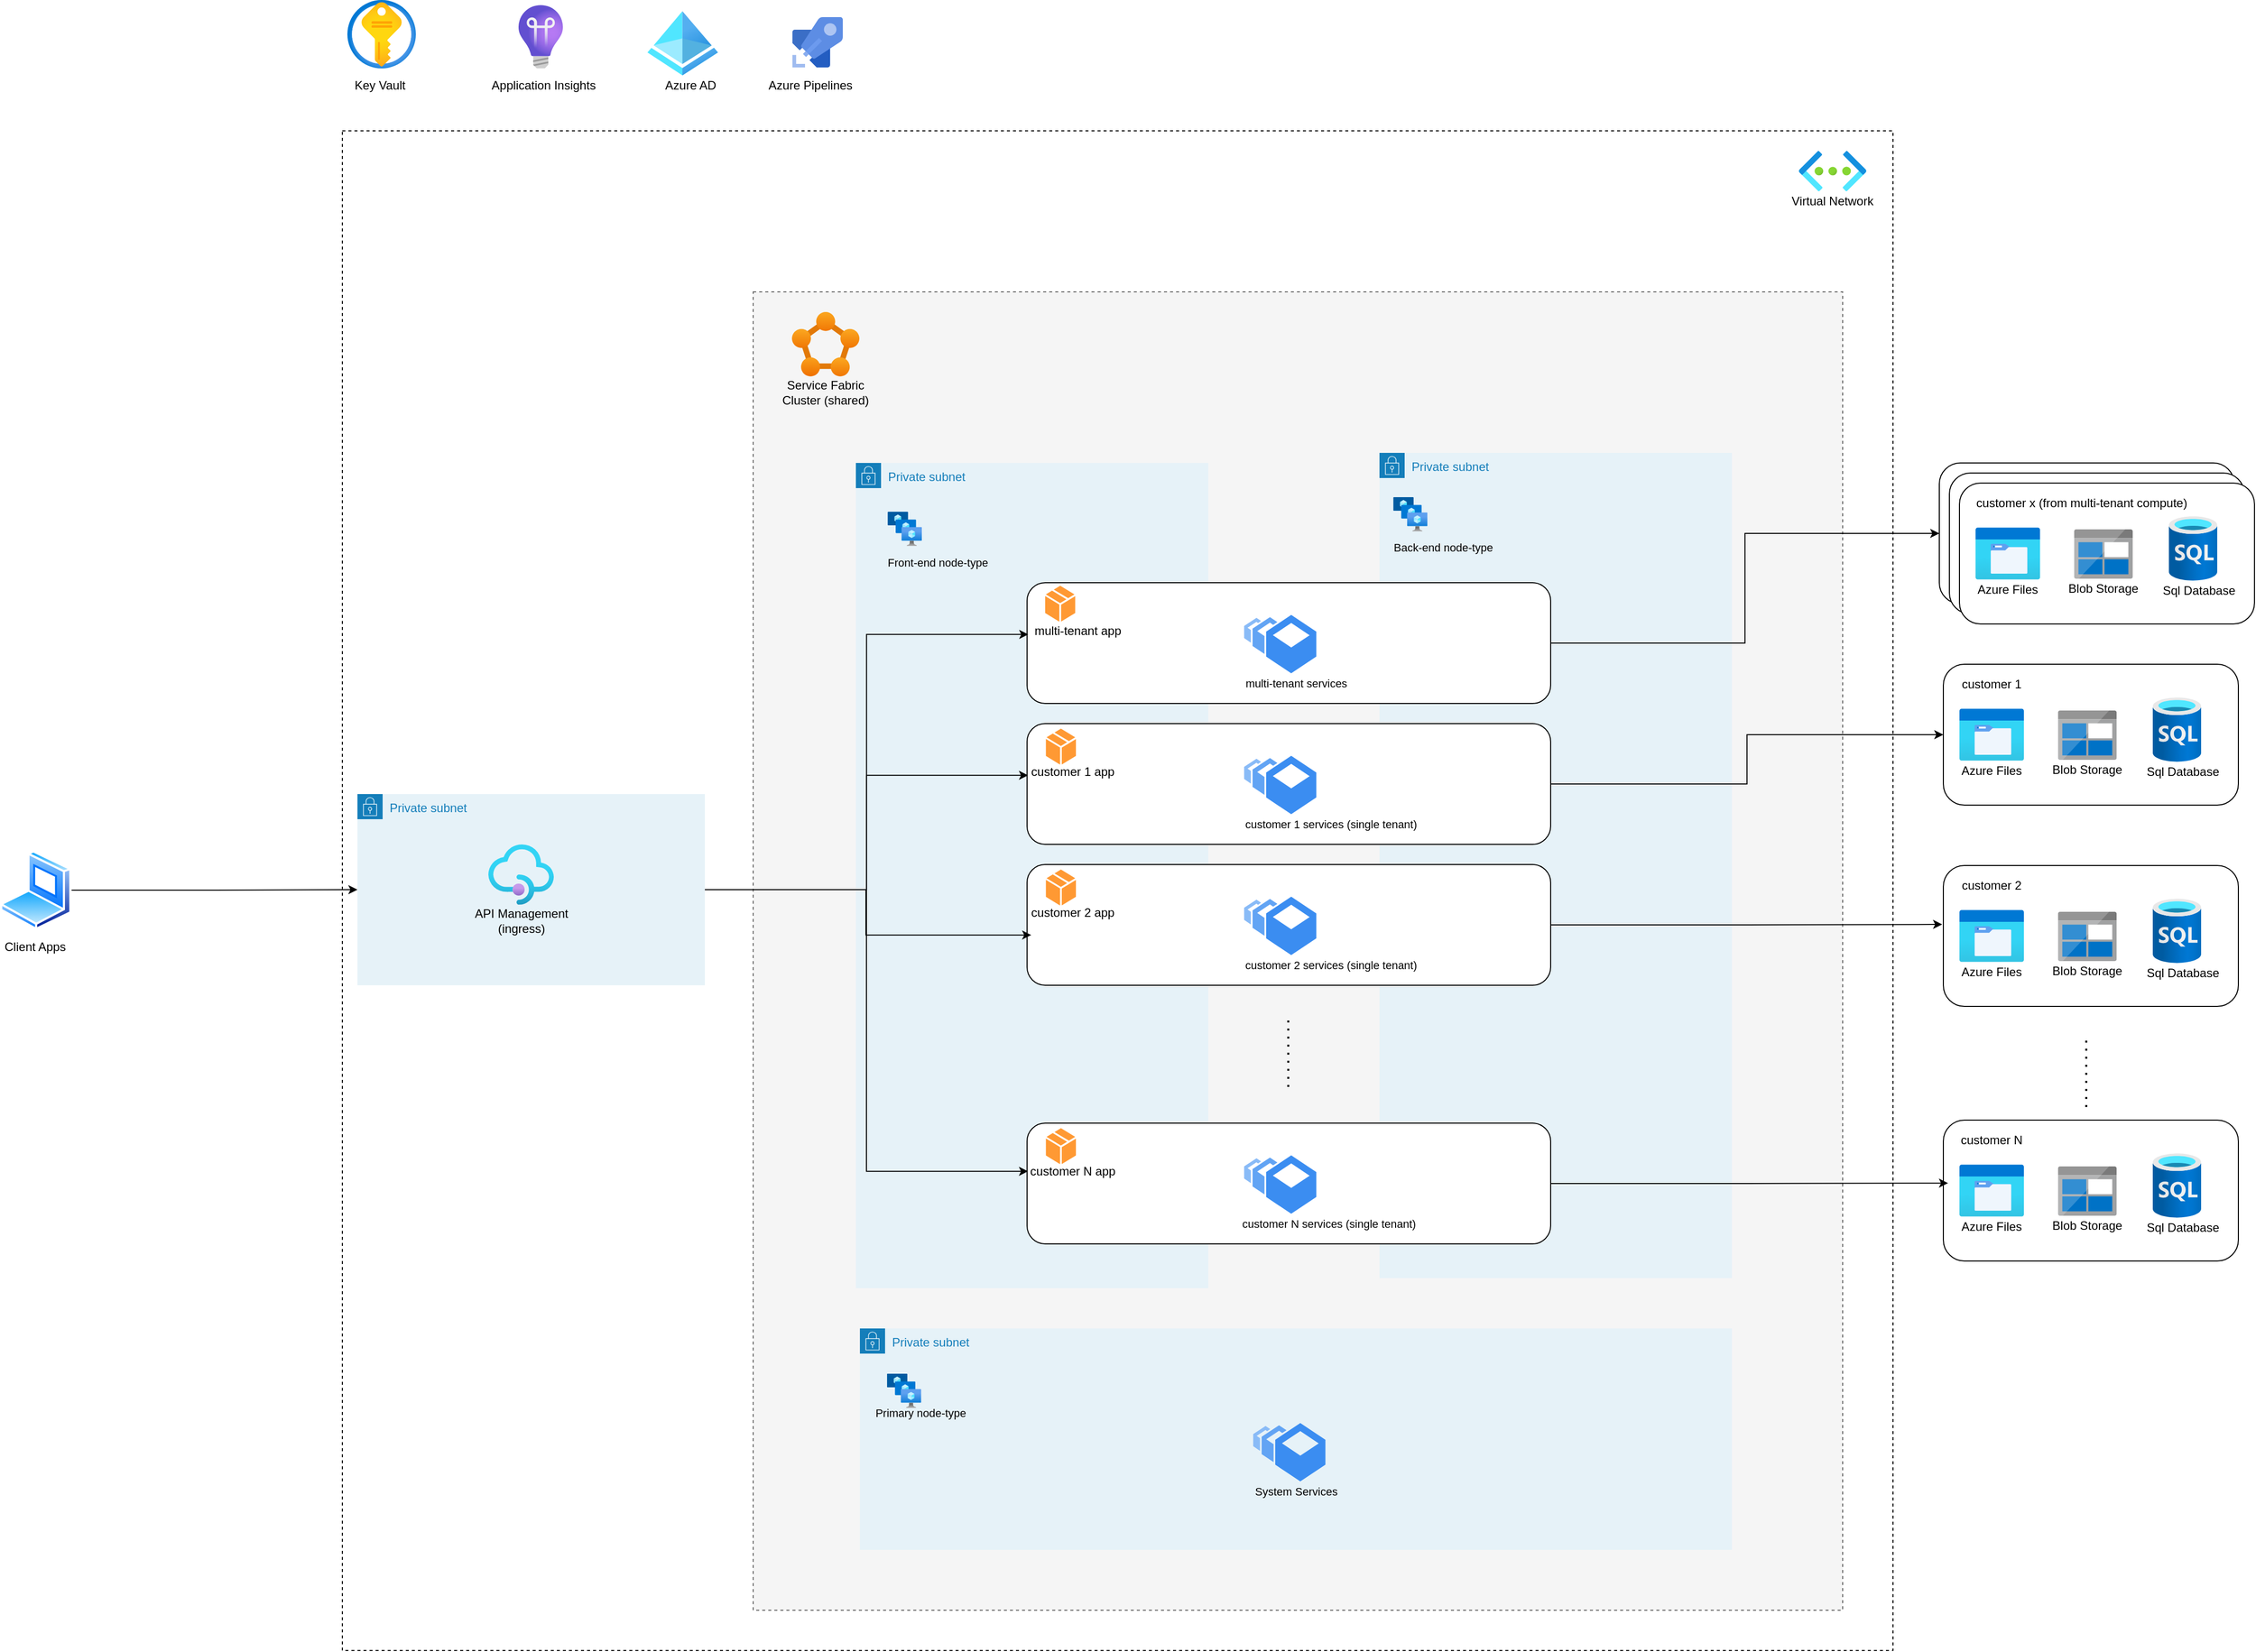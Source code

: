 <mxfile version="14.2.4" type="github">
  <diagram id="4QZvZbZm6D8ZqkDao2iP" name="Page-1">
    <mxGraphModel dx="2426" dy="2391" grid="1" gridSize="10" guides="1" tooltips="1" connect="1" arrows="1" fold="1" page="1" pageScale="1" pageWidth="850" pageHeight="1100" math="0" shadow="0">
      <root>
        <mxCell id="0" />
        <mxCell id="1" parent="0" />
        <mxCell id="j2AovLINqO8kEov4aPcL-131" value="" style="rounded=0;whiteSpace=wrap;html=1;dashed=1;" vertex="1" parent="1">
          <mxGeometry x="410" y="-30" width="1540" height="1510" as="geometry" />
        </mxCell>
        <mxCell id="j2AovLINqO8kEov4aPcL-129" value="" style="rounded=0;whiteSpace=wrap;html=1;fillColor=#f5f5f5;strokeColor=#666666;fontColor=#333333;dashed=1;" vertex="1" parent="1">
          <mxGeometry x="818" y="130" width="1082" height="1310" as="geometry" />
        </mxCell>
        <mxCell id="j2AovLINqO8kEov4aPcL-118" value="Private subnet" style="points=[[0,0],[0.25,0],[0.5,0],[0.75,0],[1,0],[1,0.25],[1,0.5],[1,0.75],[1,1],[0.75,1],[0.5,1],[0.25,1],[0,1],[0,0.75],[0,0.5],[0,0.25]];outlineConnect=0;gradientColor=none;html=1;whiteSpace=wrap;fontSize=12;fontStyle=0;shape=mxgraph.aws4.group;grIcon=mxgraph.aws4.group_security_group;grStroke=0;strokeColor=#147EBA;fillColor=#E6F2F8;verticalAlign=top;align=left;spacingLeft=30;fontColor=#147EBA;dashed=0;" vertex="1" parent="1">
          <mxGeometry x="1440" y="290" width="350" height="820" as="geometry" />
        </mxCell>
        <mxCell id="j2AovLINqO8kEov4aPcL-117" value="Private subnet" style="points=[[0,0],[0.25,0],[0.5,0],[0.75,0],[1,0],[1,0.25],[1,0.5],[1,0.75],[1,1],[0.75,1],[0.5,1],[0.25,1],[0,1],[0,0.75],[0,0.5],[0,0.25]];outlineConnect=0;gradientColor=none;html=1;whiteSpace=wrap;fontSize=12;fontStyle=0;shape=mxgraph.aws4.group;grIcon=mxgraph.aws4.group_security_group;grStroke=0;strokeColor=#147EBA;fillColor=#E6F2F8;verticalAlign=top;align=left;spacingLeft=30;fontColor=#147EBA;dashed=0;" vertex="1" parent="1">
          <mxGeometry x="920" y="300" width="350" height="820" as="geometry" />
        </mxCell>
        <mxCell id="j2AovLINqO8kEov4aPcL-7" value="" style="aspect=fixed;html=1;points=[];align=center;image;fontSize=12;image=img/lib/azure2/security/Key_Vaults.svg;" vertex="1" parent="1">
          <mxGeometry x="415" y="-160" width="68" height="68" as="geometry" />
        </mxCell>
        <mxCell id="j2AovLINqO8kEov4aPcL-9" value="" style="aspect=fixed;html=1;points=[];align=center;image;fontSize=12;image=img/lib/azure2/devops/Application_Insights.svg;" vertex="1" parent="1">
          <mxGeometry x="585" y="-155" width="44" height="63" as="geometry" />
        </mxCell>
        <mxCell id="j2AovLINqO8kEov4aPcL-23" value="" style="group" vertex="1" connectable="0" parent="1">
          <mxGeometry x="2000" y="500" width="293" height="140" as="geometry" />
        </mxCell>
        <mxCell id="j2AovLINqO8kEov4aPcL-21" value="" style="rounded=1;whiteSpace=wrap;html=1;" vertex="1" parent="j2AovLINqO8kEov4aPcL-23">
          <mxGeometry width="293" height="140" as="geometry" />
        </mxCell>
        <mxCell id="j2AovLINqO8kEov4aPcL-14" value="" style="group" vertex="1" connectable="0" parent="j2AovLINqO8kEov4aPcL-23">
          <mxGeometry x="13" y="44" width="70" height="72" as="geometry" />
        </mxCell>
        <mxCell id="j2AovLINqO8kEov4aPcL-10" value="" style="aspect=fixed;html=1;points=[];align=center;image;fontSize=12;image=img/lib/azure2/general/Storage_Azure_Files.svg;" vertex="1" parent="j2AovLINqO8kEov4aPcL-14">
          <mxGeometry x="3" width="64" height="52" as="geometry" />
        </mxCell>
        <mxCell id="j2AovLINqO8kEov4aPcL-12" value="Azure Files" style="text;html=1;strokeColor=none;fillColor=none;align=center;verticalAlign=middle;whiteSpace=wrap;rounded=0;" vertex="1" parent="j2AovLINqO8kEov4aPcL-14">
          <mxGeometry y="52" width="70" height="20" as="geometry" />
        </mxCell>
        <mxCell id="j2AovLINqO8kEov4aPcL-13" style="edgeStyle=orthogonalEdgeStyle;rounded=0;orthogonalLoop=1;jettySize=auto;html=1;exitX=0.5;exitY=1;exitDx=0;exitDy=0;" edge="1" parent="j2AovLINqO8kEov4aPcL-14" source="j2AovLINqO8kEov4aPcL-12" target="j2AovLINqO8kEov4aPcL-12">
          <mxGeometry relative="1" as="geometry" />
        </mxCell>
        <mxCell id="j2AovLINqO8kEov4aPcL-16" value="" style="group" vertex="1" connectable="0" parent="j2AovLINqO8kEov4aPcL-23">
          <mxGeometry x="103.0" y="46" width="80" height="69" as="geometry" />
        </mxCell>
        <mxCell id="j2AovLINqO8kEov4aPcL-11" value="" style="aspect=fixed;html=1;points=[];align=center;image;fontSize=12;image=img/lib/mscae/BlobBlock.svg;" vertex="1" parent="j2AovLINqO8kEov4aPcL-16">
          <mxGeometry x="10.84" width="58.33" height="49" as="geometry" />
        </mxCell>
        <mxCell id="j2AovLINqO8kEov4aPcL-15" value="Blob Storage" style="text;html=1;strokeColor=none;fillColor=none;align=center;verticalAlign=middle;whiteSpace=wrap;rounded=0;" vertex="1" parent="j2AovLINqO8kEov4aPcL-16">
          <mxGeometry y="49" width="80" height="20" as="geometry" />
        </mxCell>
        <mxCell id="j2AovLINqO8kEov4aPcL-20" value="" style="group" vertex="1" connectable="0" parent="j2AovLINqO8kEov4aPcL-23">
          <mxGeometry x="198" y="33" width="80" height="84" as="geometry" />
        </mxCell>
        <mxCell id="j2AovLINqO8kEov4aPcL-8" value="" style="aspect=fixed;html=1;points=[];align=center;image;fontSize=12;image=img/lib/azure2/databases/SQL_Database.svg;" vertex="1" parent="j2AovLINqO8kEov4aPcL-20">
          <mxGeometry x="10" width="48" height="64" as="geometry" />
        </mxCell>
        <mxCell id="j2AovLINqO8kEov4aPcL-17" value="Sql Database" style="text;html=1;strokeColor=none;fillColor=none;align=center;verticalAlign=middle;whiteSpace=wrap;rounded=0;" vertex="1" parent="j2AovLINqO8kEov4aPcL-20">
          <mxGeometry y="64" width="80" height="20" as="geometry" />
        </mxCell>
        <mxCell id="j2AovLINqO8kEov4aPcL-22" value="customer 1" style="text;html=1;strokeColor=none;fillColor=none;align=center;verticalAlign=middle;whiteSpace=wrap;rounded=0;" vertex="1" parent="j2AovLINqO8kEov4aPcL-23">
          <mxGeometry x="13" y="10" width="70" height="20" as="geometry" />
        </mxCell>
        <mxCell id="j2AovLINqO8kEov4aPcL-24" value="" style="group" vertex="1" connectable="0" parent="1">
          <mxGeometry x="2000" y="700" width="293" height="140" as="geometry" />
        </mxCell>
        <mxCell id="j2AovLINqO8kEov4aPcL-25" value="" style="rounded=1;whiteSpace=wrap;html=1;" vertex="1" parent="j2AovLINqO8kEov4aPcL-24">
          <mxGeometry width="293" height="140" as="geometry" />
        </mxCell>
        <mxCell id="j2AovLINqO8kEov4aPcL-26" value="" style="group" vertex="1" connectable="0" parent="j2AovLINqO8kEov4aPcL-24">
          <mxGeometry x="13" y="44" width="70" height="72" as="geometry" />
        </mxCell>
        <mxCell id="j2AovLINqO8kEov4aPcL-27" value="" style="aspect=fixed;html=1;points=[];align=center;image;fontSize=12;image=img/lib/azure2/general/Storage_Azure_Files.svg;" vertex="1" parent="j2AovLINqO8kEov4aPcL-26">
          <mxGeometry x="3" width="64" height="52" as="geometry" />
        </mxCell>
        <mxCell id="j2AovLINqO8kEov4aPcL-28" value="Azure Files" style="text;html=1;strokeColor=none;fillColor=none;align=center;verticalAlign=middle;whiteSpace=wrap;rounded=0;" vertex="1" parent="j2AovLINqO8kEov4aPcL-26">
          <mxGeometry y="52" width="70" height="20" as="geometry" />
        </mxCell>
        <mxCell id="j2AovLINqO8kEov4aPcL-29" style="edgeStyle=orthogonalEdgeStyle;rounded=0;orthogonalLoop=1;jettySize=auto;html=1;exitX=0.5;exitY=1;exitDx=0;exitDy=0;" edge="1" parent="j2AovLINqO8kEov4aPcL-26" source="j2AovLINqO8kEov4aPcL-28" target="j2AovLINqO8kEov4aPcL-28">
          <mxGeometry relative="1" as="geometry" />
        </mxCell>
        <mxCell id="j2AovLINqO8kEov4aPcL-30" value="" style="group" vertex="1" connectable="0" parent="j2AovLINqO8kEov4aPcL-24">
          <mxGeometry x="103.0" y="46" width="80" height="69" as="geometry" />
        </mxCell>
        <mxCell id="j2AovLINqO8kEov4aPcL-31" value="" style="aspect=fixed;html=1;points=[];align=center;image;fontSize=12;image=img/lib/mscae/BlobBlock.svg;" vertex="1" parent="j2AovLINqO8kEov4aPcL-30">
          <mxGeometry x="10.84" width="58.33" height="49" as="geometry" />
        </mxCell>
        <mxCell id="j2AovLINqO8kEov4aPcL-32" value="Blob Storage" style="text;html=1;strokeColor=none;fillColor=none;align=center;verticalAlign=middle;whiteSpace=wrap;rounded=0;" vertex="1" parent="j2AovLINqO8kEov4aPcL-30">
          <mxGeometry y="49" width="80" height="20" as="geometry" />
        </mxCell>
        <mxCell id="j2AovLINqO8kEov4aPcL-33" value="" style="group" vertex="1" connectable="0" parent="j2AovLINqO8kEov4aPcL-24">
          <mxGeometry x="198" y="33" width="80" height="84" as="geometry" />
        </mxCell>
        <mxCell id="j2AovLINqO8kEov4aPcL-34" value="" style="aspect=fixed;html=1;points=[];align=center;image;fontSize=12;image=img/lib/azure2/databases/SQL_Database.svg;" vertex="1" parent="j2AovLINqO8kEov4aPcL-33">
          <mxGeometry x="10" width="48" height="64" as="geometry" />
        </mxCell>
        <mxCell id="j2AovLINqO8kEov4aPcL-35" value="Sql Database" style="text;html=1;strokeColor=none;fillColor=none;align=center;verticalAlign=middle;whiteSpace=wrap;rounded=0;" vertex="1" parent="j2AovLINqO8kEov4aPcL-33">
          <mxGeometry y="64" width="80" height="20" as="geometry" />
        </mxCell>
        <mxCell id="j2AovLINqO8kEov4aPcL-36" value="customer 2" style="text;html=1;strokeColor=none;fillColor=none;align=center;verticalAlign=middle;whiteSpace=wrap;rounded=0;" vertex="1" parent="j2AovLINqO8kEov4aPcL-24">
          <mxGeometry x="13" y="10" width="70" height="20" as="geometry" />
        </mxCell>
        <mxCell id="j2AovLINqO8kEov4aPcL-37" value="" style="group" vertex="1" connectable="0" parent="1">
          <mxGeometry x="2000" y="953" width="293" height="140" as="geometry" />
        </mxCell>
        <mxCell id="j2AovLINqO8kEov4aPcL-38" value="" style="rounded=1;whiteSpace=wrap;html=1;" vertex="1" parent="j2AovLINqO8kEov4aPcL-37">
          <mxGeometry width="293" height="140" as="geometry" />
        </mxCell>
        <mxCell id="j2AovLINqO8kEov4aPcL-39" value="" style="group" vertex="1" connectable="0" parent="j2AovLINqO8kEov4aPcL-37">
          <mxGeometry x="13" y="44" width="70" height="72" as="geometry" />
        </mxCell>
        <mxCell id="j2AovLINqO8kEov4aPcL-40" value="" style="aspect=fixed;html=1;points=[];align=center;image;fontSize=12;image=img/lib/azure2/general/Storage_Azure_Files.svg;" vertex="1" parent="j2AovLINqO8kEov4aPcL-39">
          <mxGeometry x="3" width="64" height="52" as="geometry" />
        </mxCell>
        <mxCell id="j2AovLINqO8kEov4aPcL-41" value="Azure Files" style="text;html=1;strokeColor=none;fillColor=none;align=center;verticalAlign=middle;whiteSpace=wrap;rounded=0;" vertex="1" parent="j2AovLINqO8kEov4aPcL-39">
          <mxGeometry y="52" width="70" height="20" as="geometry" />
        </mxCell>
        <mxCell id="j2AovLINqO8kEov4aPcL-42" style="edgeStyle=orthogonalEdgeStyle;rounded=0;orthogonalLoop=1;jettySize=auto;html=1;exitX=0.5;exitY=1;exitDx=0;exitDy=0;" edge="1" parent="j2AovLINqO8kEov4aPcL-39" source="j2AovLINqO8kEov4aPcL-41" target="j2AovLINqO8kEov4aPcL-41">
          <mxGeometry relative="1" as="geometry" />
        </mxCell>
        <mxCell id="j2AovLINqO8kEov4aPcL-43" value="" style="group" vertex="1" connectable="0" parent="j2AovLINqO8kEov4aPcL-37">
          <mxGeometry x="103.0" y="46" width="80" height="69" as="geometry" />
        </mxCell>
        <mxCell id="j2AovLINqO8kEov4aPcL-44" value="" style="aspect=fixed;html=1;points=[];align=center;image;fontSize=12;image=img/lib/mscae/BlobBlock.svg;" vertex="1" parent="j2AovLINqO8kEov4aPcL-43">
          <mxGeometry x="10.84" width="58.33" height="49" as="geometry" />
        </mxCell>
        <mxCell id="j2AovLINqO8kEov4aPcL-45" value="Blob Storage" style="text;html=1;strokeColor=none;fillColor=none;align=center;verticalAlign=middle;whiteSpace=wrap;rounded=0;" vertex="1" parent="j2AovLINqO8kEov4aPcL-43">
          <mxGeometry y="49" width="80" height="20" as="geometry" />
        </mxCell>
        <mxCell id="j2AovLINqO8kEov4aPcL-46" value="" style="group" vertex="1" connectable="0" parent="j2AovLINqO8kEov4aPcL-37">
          <mxGeometry x="198" y="33" width="80" height="84" as="geometry" />
        </mxCell>
        <mxCell id="j2AovLINqO8kEov4aPcL-47" value="" style="aspect=fixed;html=1;points=[];align=center;image;fontSize=12;image=img/lib/azure2/databases/SQL_Database.svg;" vertex="1" parent="j2AovLINqO8kEov4aPcL-46">
          <mxGeometry x="10" width="48" height="64" as="geometry" />
        </mxCell>
        <mxCell id="j2AovLINqO8kEov4aPcL-48" value="Sql Database" style="text;html=1;strokeColor=none;fillColor=none;align=center;verticalAlign=middle;whiteSpace=wrap;rounded=0;" vertex="1" parent="j2AovLINqO8kEov4aPcL-46">
          <mxGeometry y="64" width="80" height="20" as="geometry" />
        </mxCell>
        <mxCell id="j2AovLINqO8kEov4aPcL-49" value="customer N" style="text;html=1;strokeColor=none;fillColor=none;align=center;verticalAlign=middle;whiteSpace=wrap;rounded=0;" vertex="1" parent="j2AovLINqO8kEov4aPcL-37">
          <mxGeometry x="13" y="10" width="70" height="20" as="geometry" />
        </mxCell>
        <mxCell id="j2AovLINqO8kEov4aPcL-52" value="" style="group" vertex="1" connectable="0" parent="1">
          <mxGeometry x="830" y="150" width="120" height="90" as="geometry" />
        </mxCell>
        <mxCell id="j2AovLINqO8kEov4aPcL-1" value="" style="aspect=fixed;html=1;points=[];align=center;image;fontSize=12;image=img/lib/azure2/compute/Service_Fabric_Clusters.svg;" vertex="1" parent="j2AovLINqO8kEov4aPcL-52">
          <mxGeometry x="26.5" width="67" height="64" as="geometry" />
        </mxCell>
        <mxCell id="j2AovLINqO8kEov4aPcL-51" value="Service Fabric Cluster (shared)" style="text;html=1;strokeColor=none;fillColor=none;align=center;verticalAlign=middle;whiteSpace=wrap;rounded=0;" vertex="1" parent="j2AovLINqO8kEov4aPcL-52">
          <mxGeometry y="70" width="120" height="20" as="geometry" />
        </mxCell>
        <mxCell id="j2AovLINqO8kEov4aPcL-81" value="" style="group;dashed=1;" vertex="1" connectable="0" parent="1">
          <mxGeometry x="1090" y="419" width="520" height="120" as="geometry" />
        </mxCell>
        <mxCell id="j2AovLINqO8kEov4aPcL-72" value="" style="rounded=1;whiteSpace=wrap;html=1;" vertex="1" parent="j2AovLINqO8kEov4aPcL-81">
          <mxGeometry width="520" height="120" as="geometry" />
        </mxCell>
        <mxCell id="j2AovLINqO8kEov4aPcL-77" value="" style="html=1;aspect=fixed;strokeColor=none;shadow=0;align=center;verticalAlign=top;fillColor=#3B8DF1;shape=mxgraph.gcp2.bucket_scale" vertex="1" parent="j2AovLINqO8kEov4aPcL-81">
          <mxGeometry x="215.676" y="32" width="71.6" height="58" as="geometry" />
        </mxCell>
        <mxCell id="j2AovLINqO8kEov4aPcL-78" value="&lt;font style=&quot;font-size: 11px;&quot;&gt;multi-tenant services&lt;/font&gt;" style="text;html=1;strokeColor=none;fillColor=none;align=center;verticalAlign=middle;whiteSpace=wrap;rounded=0;fontSize=11;" vertex="1" parent="j2AovLINqO8kEov4aPcL-81">
          <mxGeometry x="210.476" y="90" width="115.143" height="20" as="geometry" />
        </mxCell>
        <mxCell id="j2AovLINqO8kEov4aPcL-73" value="" style="group" vertex="1" connectable="0" parent="j2AovLINqO8kEov4aPcL-81">
          <mxGeometry y="10" width="100" height="50" as="geometry" />
        </mxCell>
        <mxCell id="j2AovLINqO8kEov4aPcL-71" value="&lt;font style=&quot;font-size: 12px;&quot;&gt;multi-tenant app&lt;/font&gt;" style="text;html=1;strokeColor=none;fillColor=none;align=center;verticalAlign=middle;whiteSpace=wrap;rounded=0;fontSize=12;" vertex="1" parent="j2AovLINqO8kEov4aPcL-73">
          <mxGeometry x="1.24" y="30.71" width="98.76" height="14.29" as="geometry" />
        </mxCell>
        <mxCell id="j2AovLINqO8kEov4aPcL-200" value="" style="verticalLabelPosition=bottom;html=1;verticalAlign=top;align=center;strokeColor=none;shape=mxgraph.azure.cloud_service_package_file;fillColor=#FF9933;" vertex="1" parent="j2AovLINqO8kEov4aPcL-81">
          <mxGeometry x="17.996" y="3" width="29.819" height="35.714" as="geometry" />
        </mxCell>
        <mxCell id="j2AovLINqO8kEov4aPcL-83" value="" style="group;fontSize=11;" vertex="1" connectable="0" parent="1">
          <mxGeometry x="1090" y="559" width="520" height="120" as="geometry" />
        </mxCell>
        <mxCell id="j2AovLINqO8kEov4aPcL-84" value="" style="rounded=1;whiteSpace=wrap;html=1;" vertex="1" parent="j2AovLINqO8kEov4aPcL-83">
          <mxGeometry width="520" height="120" as="geometry" />
        </mxCell>
        <mxCell id="j2AovLINqO8kEov4aPcL-85" value="" style="html=1;aspect=fixed;strokeColor=none;shadow=0;align=center;verticalAlign=top;fillColor=#3B8DF1;shape=mxgraph.gcp2.bucket_scale" vertex="1" parent="j2AovLINqO8kEov4aPcL-83">
          <mxGeometry x="215.676" y="32" width="71.6" height="58" as="geometry" />
        </mxCell>
        <mxCell id="j2AovLINqO8kEov4aPcL-86" value="&lt;font style=&quot;font-size: 11px;&quot;&gt;customer 1 services (single tenant)&lt;/font&gt;" style="text;html=1;strokeColor=none;fillColor=none;align=center;verticalAlign=middle;whiteSpace=wrap;rounded=0;fontSize=11;" vertex="1" parent="j2AovLINqO8kEov4aPcL-83">
          <mxGeometry x="207.48" y="90" width="189.52" height="20" as="geometry" />
        </mxCell>
        <mxCell id="j2AovLINqO8kEov4aPcL-87" value="" style="group" vertex="1" connectable="0" parent="j2AovLINqO8kEov4aPcL-83">
          <mxGeometry y="10" width="90" height="50" as="geometry" />
        </mxCell>
        <mxCell id="j2AovLINqO8kEov4aPcL-88" value="" style="verticalLabelPosition=bottom;html=1;verticalAlign=top;align=center;strokeColor=none;shape=mxgraph.azure.cloud_service_package_file;fillColor=#FF9933;" vertex="1" parent="j2AovLINqO8kEov4aPcL-87">
          <mxGeometry x="18.716" y="-5" width="29.819" height="35.714" as="geometry" />
        </mxCell>
        <mxCell id="j2AovLINqO8kEov4aPcL-89" value="&lt;font style=&quot;font-size: 12px&quot;&gt;customer 1 app&lt;/font&gt;" style="text;html=1;strokeColor=none;fillColor=none;align=center;verticalAlign=middle;whiteSpace=wrap;rounded=0;fontSize=12;" vertex="1" parent="j2AovLINqO8kEov4aPcL-87">
          <mxGeometry x="1" y="30.71" width="89" height="14.29" as="geometry" />
        </mxCell>
        <mxCell id="j2AovLINqO8kEov4aPcL-98" value="" style="group;fontSize=11;" vertex="1" connectable="0" parent="1">
          <mxGeometry x="1090" y="699" width="520" height="120" as="geometry" />
        </mxCell>
        <mxCell id="j2AovLINqO8kEov4aPcL-99" value="" style="rounded=1;whiteSpace=wrap;html=1;" vertex="1" parent="j2AovLINqO8kEov4aPcL-98">
          <mxGeometry width="520" height="120" as="geometry" />
        </mxCell>
        <mxCell id="j2AovLINqO8kEov4aPcL-100" value="" style="html=1;aspect=fixed;strokeColor=none;shadow=0;align=center;verticalAlign=top;fillColor=#3B8DF1;shape=mxgraph.gcp2.bucket_scale" vertex="1" parent="j2AovLINqO8kEov4aPcL-98">
          <mxGeometry x="215.676" y="32" width="71.6" height="58" as="geometry" />
        </mxCell>
        <mxCell id="j2AovLINqO8kEov4aPcL-101" value="&lt;font style=&quot;font-size: 11px;&quot;&gt;customer 2 services (single tenant)&lt;/font&gt;" style="text;html=1;strokeColor=none;fillColor=none;align=center;verticalAlign=middle;whiteSpace=wrap;rounded=0;fontSize=11;" vertex="1" parent="j2AovLINqO8kEov4aPcL-98">
          <mxGeometry x="207.48" y="90" width="189.52" height="20" as="geometry" />
        </mxCell>
        <mxCell id="j2AovLINqO8kEov4aPcL-102" value="" style="group" vertex="1" connectable="0" parent="j2AovLINqO8kEov4aPcL-98">
          <mxGeometry y="10" width="90" height="50" as="geometry" />
        </mxCell>
        <mxCell id="j2AovLINqO8kEov4aPcL-103" value="" style="verticalLabelPosition=bottom;html=1;verticalAlign=top;align=center;strokeColor=none;shape=mxgraph.azure.cloud_service_package_file;fillColor=#FF9933;" vertex="1" parent="j2AovLINqO8kEov4aPcL-102">
          <mxGeometry x="18.716" y="-5" width="29.819" height="35.714" as="geometry" />
        </mxCell>
        <mxCell id="j2AovLINqO8kEov4aPcL-104" value="&lt;font style=&quot;font-size: 12px&quot;&gt;customer 2 app&lt;/font&gt;" style="text;html=1;strokeColor=none;fillColor=none;align=center;verticalAlign=middle;whiteSpace=wrap;rounded=0;fontSize=12;" vertex="1" parent="j2AovLINqO8kEov4aPcL-102">
          <mxGeometry x="1" y="30.71" width="89" height="14.29" as="geometry" />
        </mxCell>
        <mxCell id="j2AovLINqO8kEov4aPcL-105" value="" style="group" vertex="1" connectable="0" parent="1">
          <mxGeometry x="1090" y="956" width="520" height="120" as="geometry" />
        </mxCell>
        <mxCell id="j2AovLINqO8kEov4aPcL-106" value="" style="rounded=1;whiteSpace=wrap;html=1;" vertex="1" parent="j2AovLINqO8kEov4aPcL-105">
          <mxGeometry width="520" height="120" as="geometry" />
        </mxCell>
        <mxCell id="j2AovLINqO8kEov4aPcL-107" value="" style="html=1;aspect=fixed;strokeColor=none;shadow=0;align=center;verticalAlign=top;fillColor=#3B8DF1;shape=mxgraph.gcp2.bucket_scale" vertex="1" parent="j2AovLINqO8kEov4aPcL-105">
          <mxGeometry x="215.676" y="32" width="71.6" height="58" as="geometry" />
        </mxCell>
        <mxCell id="j2AovLINqO8kEov4aPcL-108" value="&lt;font style=&quot;font-size: 11px;&quot;&gt;customer N services (single tenant)&lt;/font&gt;" style="text;html=1;strokeColor=none;fillColor=none;align=center;verticalAlign=middle;whiteSpace=wrap;rounded=0;fontSize=11;" vertex="1" parent="j2AovLINqO8kEov4aPcL-105">
          <mxGeometry x="210.48" y="90" width="179.52" height="20" as="geometry" />
        </mxCell>
        <mxCell id="j2AovLINqO8kEov4aPcL-109" value="" style="group" vertex="1" connectable="0" parent="j2AovLINqO8kEov4aPcL-105">
          <mxGeometry y="10" width="90" height="50" as="geometry" />
        </mxCell>
        <mxCell id="j2AovLINqO8kEov4aPcL-110" value="" style="verticalLabelPosition=bottom;html=1;verticalAlign=top;align=center;strokeColor=none;shape=mxgraph.azure.cloud_service_package_file;fillColor=#FF9933;" vertex="1" parent="j2AovLINqO8kEov4aPcL-109">
          <mxGeometry x="18.716" y="-5" width="29.819" height="35.714" as="geometry" />
        </mxCell>
        <mxCell id="j2AovLINqO8kEov4aPcL-111" value="&lt;font style=&quot;font-size: 12px&quot;&gt;customer N app&lt;/font&gt;" style="text;html=1;strokeColor=none;fillColor=none;align=center;verticalAlign=middle;whiteSpace=wrap;rounded=0;fontSize=12;" vertex="1" parent="j2AovLINqO8kEov4aPcL-109">
          <mxGeometry x="1" y="30.71" width="89" height="14.29" as="geometry" />
        </mxCell>
        <mxCell id="j2AovLINqO8kEov4aPcL-119" value="" style="aspect=fixed;html=1;points=[];align=center;image;fontSize=12;image=img/lib/azure2/compute/VM_Scale_Sets.svg;" vertex="1" parent="1">
          <mxGeometry x="951.566" y="348.497" width="34" height="34" as="geometry" />
        </mxCell>
        <mxCell id="j2AovLINqO8kEov4aPcL-120" value="&lt;font style=&quot;font-size: 11px;&quot;&gt;Front-end node-type&lt;/font&gt;" style="text;html=1;strokeColor=none;fillColor=none;align=center;verticalAlign=middle;whiteSpace=wrap;rounded=0;fontSize=11;" vertex="1" parent="1">
          <mxGeometry x="937.885" y="385.783" width="127.233" height="25.714" as="geometry" />
        </mxCell>
        <mxCell id="j2AovLINqO8kEov4aPcL-121" value="" style="aspect=fixed;html=1;points=[];align=center;image;fontSize=12;image=img/lib/azure2/compute/VM_Scale_Sets.svg;" vertex="1" parent="1">
          <mxGeometry x="1453.676" y="333.997" width="34" height="34" as="geometry" />
        </mxCell>
        <mxCell id="j2AovLINqO8kEov4aPcL-122" value="&lt;font style=&quot;font-size: 11px;&quot;&gt;Back-end node-type&lt;/font&gt;" style="text;html=1;strokeColor=none;fillColor=none;align=center;verticalAlign=middle;whiteSpace=wrap;rounded=0;fontSize=11;" vertex="1" parent="1">
          <mxGeometry x="1439.995" y="371.283" width="127.233" height="25.714" as="geometry" />
        </mxCell>
        <mxCell id="j2AovLINqO8kEov4aPcL-125" value="" style="group" vertex="1" connectable="0" parent="1">
          <mxGeometry x="425" y="629" width="345" height="190" as="geometry" />
        </mxCell>
        <mxCell id="j2AovLINqO8kEov4aPcL-123" value="Private subnet" style="points=[[0,0],[0.25,0],[0.5,0],[0.75,0],[1,0],[1,0.25],[1,0.5],[1,0.75],[1,1],[0.75,1],[0.5,1],[0.25,1],[0,1],[0,0.75],[0,0.5],[0,0.25]];outlineConnect=0;gradientColor=none;html=1;whiteSpace=wrap;fontSize=12;fontStyle=0;shape=mxgraph.aws4.group;grIcon=mxgraph.aws4.group_security_group;grStroke=0;strokeColor=#147EBA;fillColor=#E6F2F8;verticalAlign=top;align=left;spacingLeft=30;fontColor=#147EBA;dashed=0;" vertex="1" parent="j2AovLINqO8kEov4aPcL-125">
          <mxGeometry width="345" height="190" as="geometry" />
        </mxCell>
        <mxCell id="j2AovLINqO8kEov4aPcL-5" value="" style="aspect=fixed;html=1;points=[];align=center;image;fontSize=12;image=img/lib/azure2/integration/API_Management_Services.svg;" vertex="1" parent="j2AovLINqO8kEov4aPcL-125">
          <mxGeometry x="130" y="50" width="65" height="60" as="geometry" />
        </mxCell>
        <mxCell id="j2AovLINqO8kEov4aPcL-124" value="API Management (ingress)" style="text;html=1;strokeColor=none;fillColor=none;align=center;verticalAlign=middle;whiteSpace=wrap;rounded=0;" vertex="1" parent="j2AovLINqO8kEov4aPcL-125">
          <mxGeometry x="112.5" y="116" width="100" height="20" as="geometry" />
        </mxCell>
        <mxCell id="j2AovLINqO8kEov4aPcL-126" value="Private subnet" style="points=[[0,0],[0.25,0],[0.5,0],[0.75,0],[1,0],[1,0.25],[1,0.5],[1,0.75],[1,1],[0.75,1],[0.5,1],[0.25,1],[0,1],[0,0.75],[0,0.5],[0,0.25]];outlineConnect=0;gradientColor=none;html=1;whiteSpace=wrap;fontSize=12;fontStyle=0;shape=mxgraph.aws4.group;grIcon=mxgraph.aws4.group_security_group;grStroke=0;strokeColor=#147EBA;fillColor=#E6F2F8;verticalAlign=top;align=left;spacingLeft=30;fontColor=#147EBA;dashed=0;" vertex="1" parent="1">
          <mxGeometry x="924" y="1160" width="866" height="220" as="geometry" />
        </mxCell>
        <mxCell id="j2AovLINqO8kEov4aPcL-67" value="" style="html=1;aspect=fixed;strokeColor=none;shadow=0;align=center;verticalAlign=top;fillColor=#3B8DF1;shape=mxgraph.gcp2.bucket_scale" vertex="1" parent="1">
          <mxGeometry x="1314.7" y="1254" width="71.6" height="58" as="geometry" />
        </mxCell>
        <mxCell id="j2AovLINqO8kEov4aPcL-69" value="&lt;font style=&quot;font-size: 11px;&quot;&gt;System Services&lt;/font&gt;" style="text;html=1;strokeColor=none;fillColor=none;align=center;verticalAlign=middle;whiteSpace=wrap;rounded=0;fontSize=11;" vertex="1" parent="1">
          <mxGeometry x="1310.5" y="1312" width="93" height="20" as="geometry" />
        </mxCell>
        <mxCell id="j2AovLINqO8kEov4aPcL-61" value="" style="aspect=fixed;html=1;points=[];align=center;image;fontSize=12;image=img/lib/azure2/compute/VM_Scale_Sets.svg;" vertex="1" parent="1">
          <mxGeometry x="950.89" y="1205" width="34" height="34" as="geometry" />
        </mxCell>
        <mxCell id="j2AovLINqO8kEov4aPcL-62" value="&lt;font style=&quot;font-size: 11px;&quot;&gt;Primary node-type&lt;/font&gt;" style="text;html=1;strokeColor=none;fillColor=none;align=center;verticalAlign=middle;whiteSpace=wrap;rounded=0;fontSize=11;" vertex="1" parent="1">
          <mxGeometry x="937.89" y="1234" width="93" height="20" as="geometry" />
        </mxCell>
        <mxCell id="j2AovLINqO8kEov4aPcL-127" value="" style="endArrow=none;dashed=1;html=1;dashPattern=1 3;strokeWidth=2;" edge="1" parent="1">
          <mxGeometry width="50" height="50" relative="1" as="geometry">
            <mxPoint x="1349.41" y="920" as="sourcePoint" />
            <mxPoint x="1349.41" y="850" as="targetPoint" />
          </mxGeometry>
        </mxCell>
        <mxCell id="j2AovLINqO8kEov4aPcL-134" style="edgeStyle=orthogonalEdgeStyle;rounded=0;orthogonalLoop=1;jettySize=auto;html=1;entryX=0;entryY=0.75;entryDx=0;entryDy=0;" edge="1" parent="1" source="j2AovLINqO8kEov4aPcL-123" target="j2AovLINqO8kEov4aPcL-71">
          <mxGeometry relative="1" as="geometry" />
        </mxCell>
        <mxCell id="j2AovLINqO8kEov4aPcL-135" style="edgeStyle=orthogonalEdgeStyle;rounded=0;orthogonalLoop=1;jettySize=auto;html=1;entryX=0;entryY=0.75;entryDx=0;entryDy=0;" edge="1" parent="1" source="j2AovLINqO8kEov4aPcL-123" target="j2AovLINqO8kEov4aPcL-89">
          <mxGeometry relative="1" as="geometry" />
        </mxCell>
        <mxCell id="j2AovLINqO8kEov4aPcL-137" style="edgeStyle=orthogonalEdgeStyle;rounded=0;orthogonalLoop=1;jettySize=auto;html=1;entryX=0;entryY=0.5;entryDx=0;entryDy=0;" edge="1" parent="1" source="j2AovLINqO8kEov4aPcL-123" target="j2AovLINqO8kEov4aPcL-111">
          <mxGeometry relative="1" as="geometry" />
        </mxCell>
        <mxCell id="j2AovLINqO8kEov4aPcL-139" style="edgeStyle=orthogonalEdgeStyle;rounded=0;orthogonalLoop=1;jettySize=auto;html=1;entryX=0;entryY=0.5;entryDx=0;entryDy=0;" edge="1" parent="1" source="j2AovLINqO8kEov4aPcL-84" target="j2AovLINqO8kEov4aPcL-21">
          <mxGeometry relative="1" as="geometry" />
        </mxCell>
        <mxCell id="j2AovLINqO8kEov4aPcL-140" style="edgeStyle=orthogonalEdgeStyle;rounded=0;orthogonalLoop=1;jettySize=auto;html=1;entryX=-0.004;entryY=0.418;entryDx=0;entryDy=0;entryPerimeter=0;" edge="1" parent="1" source="j2AovLINqO8kEov4aPcL-99" target="j2AovLINqO8kEov4aPcL-25">
          <mxGeometry relative="1" as="geometry" />
        </mxCell>
        <mxCell id="j2AovLINqO8kEov4aPcL-141" style="edgeStyle=orthogonalEdgeStyle;rounded=0;orthogonalLoop=1;jettySize=auto;html=1;entryX=0.016;entryY=0.447;entryDx=0;entryDy=0;entryPerimeter=0;" edge="1" parent="1" source="j2AovLINqO8kEov4aPcL-106" target="j2AovLINqO8kEov4aPcL-38">
          <mxGeometry relative="1" as="geometry" />
        </mxCell>
        <mxCell id="j2AovLINqO8kEov4aPcL-142" value="" style="group" vertex="1" connectable="0" parent="1">
          <mxGeometry x="1996" y="300" width="293" height="140" as="geometry" />
        </mxCell>
        <mxCell id="j2AovLINqO8kEov4aPcL-143" value="" style="rounded=1;whiteSpace=wrap;html=1;" vertex="1" parent="j2AovLINqO8kEov4aPcL-142">
          <mxGeometry width="293" height="140" as="geometry" />
        </mxCell>
        <mxCell id="j2AovLINqO8kEov4aPcL-144" value="" style="group" vertex="1" connectable="0" parent="j2AovLINqO8kEov4aPcL-142">
          <mxGeometry x="13" y="44" width="70" height="72" as="geometry" />
        </mxCell>
        <mxCell id="j2AovLINqO8kEov4aPcL-145" value="" style="aspect=fixed;html=1;points=[];align=center;image;fontSize=12;image=img/lib/azure2/general/Storage_Azure_Files.svg;" vertex="1" parent="j2AovLINqO8kEov4aPcL-144">
          <mxGeometry x="3" width="64" height="52" as="geometry" />
        </mxCell>
        <mxCell id="j2AovLINqO8kEov4aPcL-146" value="Azure Files" style="text;html=1;strokeColor=none;fillColor=none;align=center;verticalAlign=middle;whiteSpace=wrap;rounded=0;" vertex="1" parent="j2AovLINqO8kEov4aPcL-144">
          <mxGeometry y="52" width="70" height="20" as="geometry" />
        </mxCell>
        <mxCell id="j2AovLINqO8kEov4aPcL-147" style="edgeStyle=orthogonalEdgeStyle;rounded=0;orthogonalLoop=1;jettySize=auto;html=1;exitX=0.5;exitY=1;exitDx=0;exitDy=0;" edge="1" parent="j2AovLINqO8kEov4aPcL-144" source="j2AovLINqO8kEov4aPcL-146" target="j2AovLINqO8kEov4aPcL-146">
          <mxGeometry relative="1" as="geometry" />
        </mxCell>
        <mxCell id="j2AovLINqO8kEov4aPcL-148" value="" style="group" vertex="1" connectable="0" parent="j2AovLINqO8kEov4aPcL-142">
          <mxGeometry x="103.0" y="46" width="80" height="69" as="geometry" />
        </mxCell>
        <mxCell id="j2AovLINqO8kEov4aPcL-149" value="" style="aspect=fixed;html=1;points=[];align=center;image;fontSize=12;image=img/lib/mscae/BlobBlock.svg;" vertex="1" parent="j2AovLINqO8kEov4aPcL-148">
          <mxGeometry x="10.84" width="58.33" height="49" as="geometry" />
        </mxCell>
        <mxCell id="j2AovLINqO8kEov4aPcL-150" value="Blob Storage" style="text;html=1;strokeColor=none;fillColor=none;align=center;verticalAlign=middle;whiteSpace=wrap;rounded=0;" vertex="1" parent="j2AovLINqO8kEov4aPcL-148">
          <mxGeometry y="49" width="80" height="20" as="geometry" />
        </mxCell>
        <mxCell id="j2AovLINqO8kEov4aPcL-151" value="" style="group" vertex="1" connectable="0" parent="j2AovLINqO8kEov4aPcL-142">
          <mxGeometry x="198" y="33" width="80" height="84" as="geometry" />
        </mxCell>
        <mxCell id="j2AovLINqO8kEov4aPcL-152" value="" style="aspect=fixed;html=1;points=[];align=center;image;fontSize=12;image=img/lib/azure2/databases/SQL_Database.svg;" vertex="1" parent="j2AovLINqO8kEov4aPcL-151">
          <mxGeometry x="10" width="48" height="64" as="geometry" />
        </mxCell>
        <mxCell id="j2AovLINqO8kEov4aPcL-153" value="Sql Database" style="text;html=1;strokeColor=none;fillColor=none;align=center;verticalAlign=middle;whiteSpace=wrap;rounded=0;" vertex="1" parent="j2AovLINqO8kEov4aPcL-151">
          <mxGeometry y="64" width="80" height="20" as="geometry" />
        </mxCell>
        <mxCell id="j2AovLINqO8kEov4aPcL-154" value="customer x (from multi-tenant compute)" style="text;html=1;strokeColor=none;fillColor=none;align=center;verticalAlign=middle;whiteSpace=wrap;rounded=0;" vertex="1" parent="j2AovLINqO8kEov4aPcL-142">
          <mxGeometry x="13" y="10" width="217" height="20" as="geometry" />
        </mxCell>
        <mxCell id="j2AovLINqO8kEov4aPcL-155" style="edgeStyle=orthogonalEdgeStyle;rounded=0;orthogonalLoop=1;jettySize=auto;html=1;entryX=0;entryY=0.5;entryDx=0;entryDy=0;" edge="1" parent="1" source="j2AovLINqO8kEov4aPcL-72" target="j2AovLINqO8kEov4aPcL-143">
          <mxGeometry relative="1" as="geometry" />
        </mxCell>
        <mxCell id="j2AovLINqO8kEov4aPcL-156" value="Key Vault" style="text;html=1;strokeColor=none;fillColor=none;align=center;verticalAlign=middle;whiteSpace=wrap;rounded=0;dashed=1;" vertex="1" parent="1">
          <mxGeometry x="410" y="-85" width="75" height="20" as="geometry" />
        </mxCell>
        <mxCell id="j2AovLINqO8kEov4aPcL-157" value="Application Insights" style="text;html=1;strokeColor=none;fillColor=none;align=center;verticalAlign=middle;whiteSpace=wrap;rounded=0;dashed=1;" vertex="1" parent="1">
          <mxGeometry x="555" y="-85" width="110" height="20" as="geometry" />
        </mxCell>
        <mxCell id="j2AovLINqO8kEov4aPcL-158" value="" style="aspect=fixed;html=1;points=[];align=center;image;fontSize=12;image=img/lib/azure2/identity/Azure_Active_Directory.svg;dashed=1;fillColor=#FF9933;" vertex="1" parent="1">
          <mxGeometry x="713" y="-149" width="70" height="64" as="geometry" />
        </mxCell>
        <mxCell id="j2AovLINqO8kEov4aPcL-159" value="Azure AD" style="text;html=1;strokeColor=none;fillColor=none;align=center;verticalAlign=middle;whiteSpace=wrap;rounded=0;dashed=1;" vertex="1" parent="1">
          <mxGeometry x="701" y="-85" width="110" height="20" as="geometry" />
        </mxCell>
        <mxCell id="j2AovLINqO8kEov4aPcL-160" style="edgeStyle=orthogonalEdgeStyle;rounded=0;orthogonalLoop=1;jettySize=auto;html=1;entryX=0.008;entryY=0.584;entryDx=0;entryDy=0;entryPerimeter=0;" edge="1" parent="1" source="j2AovLINqO8kEov4aPcL-123" target="j2AovLINqO8kEov4aPcL-99">
          <mxGeometry relative="1" as="geometry" />
        </mxCell>
        <mxCell id="j2AovLINqO8kEov4aPcL-162" style="edgeStyle=orthogonalEdgeStyle;rounded=0;orthogonalLoop=1;jettySize=auto;html=1;fontSize=12;" edge="1" parent="1" source="j2AovLINqO8kEov4aPcL-161" target="j2AovLINqO8kEov4aPcL-123">
          <mxGeometry relative="1" as="geometry" />
        </mxCell>
        <mxCell id="j2AovLINqO8kEov4aPcL-161" value="" style="aspect=fixed;perimeter=ellipsePerimeter;html=1;align=center;shadow=0;dashed=0;spacingTop=3;image;image=img/lib/active_directory/laptop_client.svg;fillColor=#FF9933;fontSize=12;" vertex="1" parent="1">
          <mxGeometry x="70" y="685" width="71.1" height="79" as="geometry" />
        </mxCell>
        <mxCell id="j2AovLINqO8kEov4aPcL-163" value="Client Apps" style="text;html=1;strokeColor=none;fillColor=none;align=center;verticalAlign=middle;whiteSpace=wrap;rounded=0;dashed=1;fontSize=12;" vertex="1" parent="1">
          <mxGeometry x="70" y="771" width="70" height="20" as="geometry" />
        </mxCell>
        <mxCell id="j2AovLINqO8kEov4aPcL-164" value="" style="aspect=fixed;html=1;points=[];align=center;image;fontSize=12;image=img/lib/mscae/Azure_Pipelines.svg;dashed=1;fillColor=#FF9933;" vertex="1" parent="1">
          <mxGeometry x="857" y="-143" width="50" height="50" as="geometry" />
        </mxCell>
        <mxCell id="j2AovLINqO8kEov4aPcL-165" value="Azure Pipelines" style="text;html=1;strokeColor=none;fillColor=none;align=center;verticalAlign=middle;whiteSpace=wrap;rounded=0;dashed=1;" vertex="1" parent="1">
          <mxGeometry x="820" y="-85" width="110" height="20" as="geometry" />
        </mxCell>
        <mxCell id="j2AovLINqO8kEov4aPcL-167" value="" style="group" vertex="1" connectable="0" parent="1">
          <mxGeometry x="1840" y="-10" width="100" height="60" as="geometry" />
        </mxCell>
        <mxCell id="j2AovLINqO8kEov4aPcL-132" value="" style="aspect=fixed;html=1;points=[];align=center;image;fontSize=12;image=img/lib/azure2/networking/Virtual_Networks.svg;dashed=1;fillColor=#FF9933;" vertex="1" parent="j2AovLINqO8kEov4aPcL-167">
          <mxGeometry x="16.5" width="67" height="40" as="geometry" />
        </mxCell>
        <mxCell id="j2AovLINqO8kEov4aPcL-133" value="Virtual Network" style="text;html=1;strokeColor=none;fillColor=none;align=center;verticalAlign=middle;whiteSpace=wrap;rounded=0;dashed=1;" vertex="1" parent="j2AovLINqO8kEov4aPcL-167">
          <mxGeometry y="40" width="100" height="20" as="geometry" />
        </mxCell>
        <mxCell id="j2AovLINqO8kEov4aPcL-170" value="" style="endArrow=none;dashed=1;html=1;dashPattern=1 3;strokeWidth=2;fontSize=11;" edge="1" parent="1">
          <mxGeometry width="50" height="50" relative="1" as="geometry">
            <mxPoint x="2141.91" y="940" as="sourcePoint" />
            <mxPoint x="2141.91" y="870" as="targetPoint" />
          </mxGeometry>
        </mxCell>
        <mxCell id="j2AovLINqO8kEov4aPcL-171" value="" style="group" vertex="1" connectable="0" parent="1">
          <mxGeometry x="2006" y="310" width="293" height="140" as="geometry" />
        </mxCell>
        <mxCell id="j2AovLINqO8kEov4aPcL-172" value="" style="rounded=1;whiteSpace=wrap;html=1;" vertex="1" parent="j2AovLINqO8kEov4aPcL-171">
          <mxGeometry width="293" height="140" as="geometry" />
        </mxCell>
        <mxCell id="j2AovLINqO8kEov4aPcL-173" value="" style="group" vertex="1" connectable="0" parent="j2AovLINqO8kEov4aPcL-171">
          <mxGeometry x="13" y="44" width="70" height="72" as="geometry" />
        </mxCell>
        <mxCell id="j2AovLINqO8kEov4aPcL-174" value="" style="aspect=fixed;html=1;points=[];align=center;image;fontSize=12;image=img/lib/azure2/general/Storage_Azure_Files.svg;" vertex="1" parent="j2AovLINqO8kEov4aPcL-173">
          <mxGeometry x="3" width="64" height="52" as="geometry" />
        </mxCell>
        <mxCell id="j2AovLINqO8kEov4aPcL-175" value="Azure Files" style="text;html=1;strokeColor=none;fillColor=none;align=center;verticalAlign=middle;whiteSpace=wrap;rounded=0;" vertex="1" parent="j2AovLINqO8kEov4aPcL-173">
          <mxGeometry y="52" width="70" height="20" as="geometry" />
        </mxCell>
        <mxCell id="j2AovLINqO8kEov4aPcL-176" style="edgeStyle=orthogonalEdgeStyle;rounded=0;orthogonalLoop=1;jettySize=auto;html=1;exitX=0.5;exitY=1;exitDx=0;exitDy=0;" edge="1" parent="j2AovLINqO8kEov4aPcL-173" source="j2AovLINqO8kEov4aPcL-175" target="j2AovLINqO8kEov4aPcL-175">
          <mxGeometry relative="1" as="geometry" />
        </mxCell>
        <mxCell id="j2AovLINqO8kEov4aPcL-177" value="" style="group" vertex="1" connectable="0" parent="j2AovLINqO8kEov4aPcL-171">
          <mxGeometry x="103.0" y="46" width="80" height="69" as="geometry" />
        </mxCell>
        <mxCell id="j2AovLINqO8kEov4aPcL-178" value="" style="aspect=fixed;html=1;points=[];align=center;image;fontSize=12;image=img/lib/mscae/BlobBlock.svg;" vertex="1" parent="j2AovLINqO8kEov4aPcL-177">
          <mxGeometry x="10.84" width="58.33" height="49" as="geometry" />
        </mxCell>
        <mxCell id="j2AovLINqO8kEov4aPcL-179" value="Blob Storage" style="text;html=1;strokeColor=none;fillColor=none;align=center;verticalAlign=middle;whiteSpace=wrap;rounded=0;" vertex="1" parent="j2AovLINqO8kEov4aPcL-177">
          <mxGeometry y="49" width="80" height="20" as="geometry" />
        </mxCell>
        <mxCell id="j2AovLINqO8kEov4aPcL-180" value="" style="group" vertex="1" connectable="0" parent="j2AovLINqO8kEov4aPcL-171">
          <mxGeometry x="198" y="33" width="80" height="84" as="geometry" />
        </mxCell>
        <mxCell id="j2AovLINqO8kEov4aPcL-181" value="" style="aspect=fixed;html=1;points=[];align=center;image;fontSize=12;image=img/lib/azure2/databases/SQL_Database.svg;" vertex="1" parent="j2AovLINqO8kEov4aPcL-180">
          <mxGeometry x="10" width="48" height="64" as="geometry" />
        </mxCell>
        <mxCell id="j2AovLINqO8kEov4aPcL-182" value="Sql Database" style="text;html=1;strokeColor=none;fillColor=none;align=center;verticalAlign=middle;whiteSpace=wrap;rounded=0;" vertex="1" parent="j2AovLINqO8kEov4aPcL-180">
          <mxGeometry y="64" width="80" height="20" as="geometry" />
        </mxCell>
        <mxCell id="j2AovLINqO8kEov4aPcL-183" value="customer x (from multi-tenant compute)" style="text;html=1;strokeColor=none;fillColor=none;align=center;verticalAlign=middle;whiteSpace=wrap;rounded=0;" vertex="1" parent="j2AovLINqO8kEov4aPcL-171">
          <mxGeometry x="13" y="10" width="217" height="20" as="geometry" />
        </mxCell>
        <mxCell id="j2AovLINqO8kEov4aPcL-184" value="" style="group" vertex="1" connectable="0" parent="1">
          <mxGeometry x="2016" y="320" width="293" height="140" as="geometry" />
        </mxCell>
        <mxCell id="j2AovLINqO8kEov4aPcL-185" value="" style="rounded=1;whiteSpace=wrap;html=1;" vertex="1" parent="j2AovLINqO8kEov4aPcL-184">
          <mxGeometry width="293" height="140" as="geometry" />
        </mxCell>
        <mxCell id="j2AovLINqO8kEov4aPcL-186" value="" style="group" vertex="1" connectable="0" parent="j2AovLINqO8kEov4aPcL-184">
          <mxGeometry x="13" y="44" width="70" height="72" as="geometry" />
        </mxCell>
        <mxCell id="j2AovLINqO8kEov4aPcL-187" value="" style="aspect=fixed;html=1;points=[];align=center;image;fontSize=12;image=img/lib/azure2/general/Storage_Azure_Files.svg;" vertex="1" parent="j2AovLINqO8kEov4aPcL-186">
          <mxGeometry x="3" width="64" height="52" as="geometry" />
        </mxCell>
        <mxCell id="j2AovLINqO8kEov4aPcL-188" value="Azure Files" style="text;html=1;strokeColor=none;fillColor=none;align=center;verticalAlign=middle;whiteSpace=wrap;rounded=0;" vertex="1" parent="j2AovLINqO8kEov4aPcL-186">
          <mxGeometry y="52" width="70" height="20" as="geometry" />
        </mxCell>
        <mxCell id="j2AovLINqO8kEov4aPcL-189" style="edgeStyle=orthogonalEdgeStyle;rounded=0;orthogonalLoop=1;jettySize=auto;html=1;exitX=0.5;exitY=1;exitDx=0;exitDy=0;" edge="1" parent="j2AovLINqO8kEov4aPcL-186" source="j2AovLINqO8kEov4aPcL-188" target="j2AovLINqO8kEov4aPcL-188">
          <mxGeometry relative="1" as="geometry" />
        </mxCell>
        <mxCell id="j2AovLINqO8kEov4aPcL-190" value="" style="group" vertex="1" connectable="0" parent="j2AovLINqO8kEov4aPcL-184">
          <mxGeometry x="103.0" y="46" width="80" height="69" as="geometry" />
        </mxCell>
        <mxCell id="j2AovLINqO8kEov4aPcL-191" value="" style="aspect=fixed;html=1;points=[];align=center;image;fontSize=12;image=img/lib/mscae/BlobBlock.svg;" vertex="1" parent="j2AovLINqO8kEov4aPcL-190">
          <mxGeometry x="10.84" width="58.33" height="49" as="geometry" />
        </mxCell>
        <mxCell id="j2AovLINqO8kEov4aPcL-192" value="Blob Storage" style="text;html=1;strokeColor=none;fillColor=none;align=center;verticalAlign=middle;whiteSpace=wrap;rounded=0;" vertex="1" parent="j2AovLINqO8kEov4aPcL-190">
          <mxGeometry y="49" width="80" height="20" as="geometry" />
        </mxCell>
        <mxCell id="j2AovLINqO8kEov4aPcL-193" value="" style="group" vertex="1" connectable="0" parent="j2AovLINqO8kEov4aPcL-184">
          <mxGeometry x="198" y="33" width="80" height="84" as="geometry" />
        </mxCell>
        <mxCell id="j2AovLINqO8kEov4aPcL-194" value="" style="aspect=fixed;html=1;points=[];align=center;image;fontSize=12;image=img/lib/azure2/databases/SQL_Database.svg;" vertex="1" parent="j2AovLINqO8kEov4aPcL-193">
          <mxGeometry x="10" width="48" height="64" as="geometry" />
        </mxCell>
        <mxCell id="j2AovLINqO8kEov4aPcL-195" value="Sql Database" style="text;html=1;strokeColor=none;fillColor=none;align=center;verticalAlign=middle;whiteSpace=wrap;rounded=0;" vertex="1" parent="j2AovLINqO8kEov4aPcL-193">
          <mxGeometry y="64" width="80" height="20" as="geometry" />
        </mxCell>
        <mxCell id="j2AovLINqO8kEov4aPcL-196" value="customer x (from multi-tenant compute)" style="text;html=1;strokeColor=none;fillColor=none;align=center;verticalAlign=middle;whiteSpace=wrap;rounded=0;" vertex="1" parent="j2AovLINqO8kEov4aPcL-184">
          <mxGeometry x="13" y="10" width="217" height="20" as="geometry" />
        </mxCell>
      </root>
    </mxGraphModel>
  </diagram>
</mxfile>
